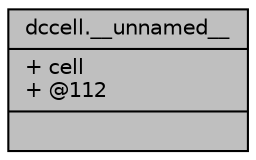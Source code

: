 digraph "dccell.__unnamed__"
{
 // INTERACTIVE_SVG=YES
  bgcolor="transparent";
  edge [fontname="Helvetica",fontsize="10",labelfontname="Helvetica",labelfontsize="10"];
  node [fontname="Helvetica",fontsize="10",shape=record];
  Node242 [label="{dccell.__unnamed__\n|+ cell\l+ @112\l|}",height=0.2,width=0.4,color="black", fillcolor="grey75", style="filled", fontcolor="black"];
}
